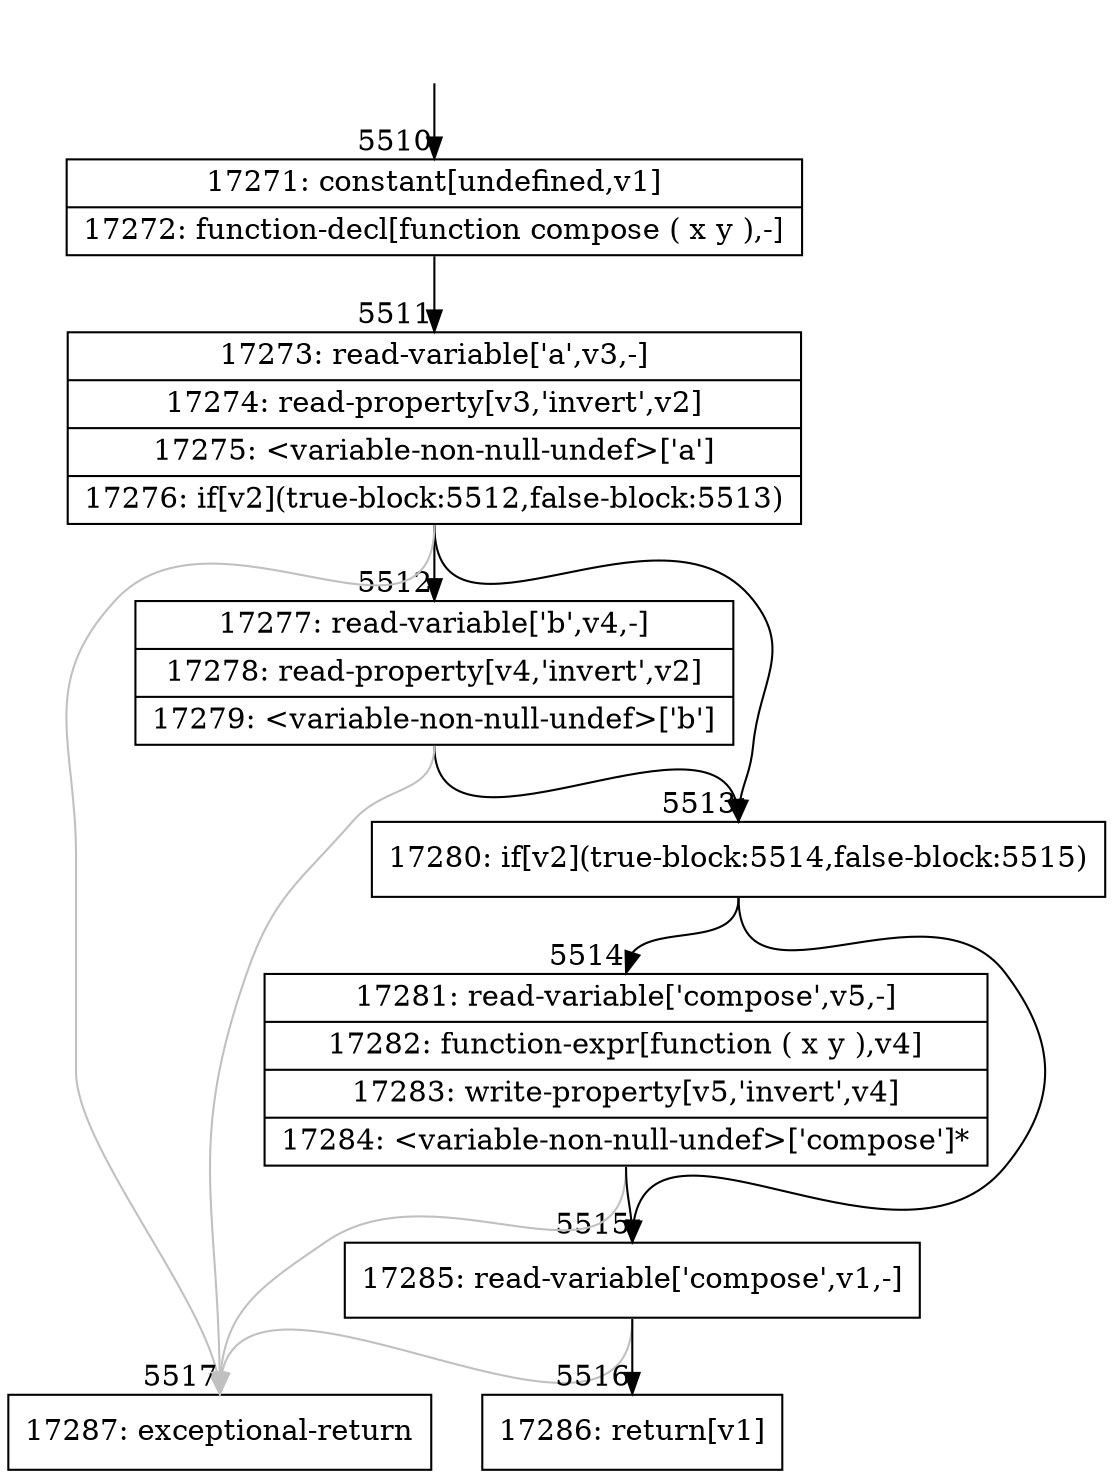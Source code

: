 digraph {
rankdir="TD"
BB_entry524[shape=none,label=""];
BB_entry524 -> BB5510 [tailport=s, headport=n, headlabel="    5510"]
BB5510 [shape=record label="{17271: constant[undefined,v1]|17272: function-decl[function compose ( x y ),-]}" ] 
BB5510 -> BB5511 [tailport=s, headport=n, headlabel="      5511"]
BB5511 [shape=record label="{17273: read-variable['a',v3,-]|17274: read-property[v3,'invert',v2]|17275: \<variable-non-null-undef\>['a']|17276: if[v2](true-block:5512,false-block:5513)}" ] 
BB5511 -> BB5513 [tailport=s, headport=n, headlabel="      5513"]
BB5511 -> BB5512 [tailport=s, headport=n, headlabel="      5512"]
BB5511 -> BB5517 [tailport=s, headport=n, color=gray, headlabel="      5517"]
BB5512 [shape=record label="{17277: read-variable['b',v4,-]|17278: read-property[v4,'invert',v2]|17279: \<variable-non-null-undef\>['b']}" ] 
BB5512 -> BB5513 [tailport=s, headport=n]
BB5512 -> BB5517 [tailport=s, headport=n, color=gray]
BB5513 [shape=record label="{17280: if[v2](true-block:5514,false-block:5515)}" ] 
BB5513 -> BB5514 [tailport=s, headport=n, headlabel="      5514"]
BB5513 -> BB5515 [tailport=s, headport=n, headlabel="      5515"]
BB5514 [shape=record label="{17281: read-variable['compose',v5,-]|17282: function-expr[function ( x y ),v4]|17283: write-property[v5,'invert',v4]|17284: \<variable-non-null-undef\>['compose']*}" ] 
BB5514 -> BB5515 [tailport=s, headport=n]
BB5514 -> BB5517 [tailport=s, headport=n, color=gray]
BB5515 [shape=record label="{17285: read-variable['compose',v1,-]}" ] 
BB5515 -> BB5516 [tailport=s, headport=n, headlabel="      5516"]
BB5515 -> BB5517 [tailport=s, headport=n, color=gray]
BB5516 [shape=record label="{17286: return[v1]}" ] 
BB5517 [shape=record label="{17287: exceptional-return}" ] 
//#$~ 3225
}
